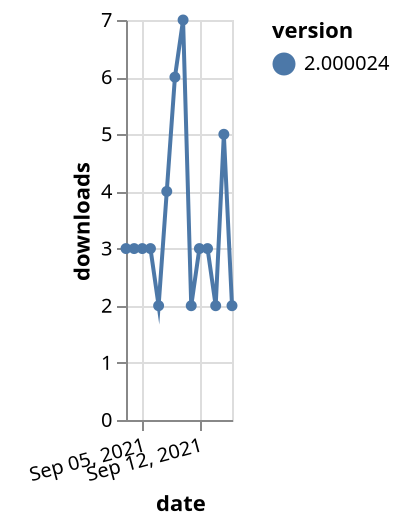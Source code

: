 {"$schema": "https://vega.github.io/schema/vega-lite/v5.json", "description": "A simple bar chart with embedded data.", "data": {"values": [{"date": "2021-09-03", "total": 3869, "delta": 3, "version": "2.000024"}, {"date": "2021-09-04", "total": 3872, "delta": 3, "version": "2.000024"}, {"date": "2021-09-05", "total": 3875, "delta": 3, "version": "2.000024"}, {"date": "2021-09-06", "total": 3878, "delta": 3, "version": "2.000024"}, {"date": "2021-09-07", "total": 3880, "delta": 2, "version": "2.000024"}, {"date": "2021-09-08", "total": 3884, "delta": 4, "version": "2.000024"}, {"date": "2021-09-09", "total": 3890, "delta": 6, "version": "2.000024"}, {"date": "2021-09-10", "total": 3897, "delta": 7, "version": "2.000024"}, {"date": "2021-09-11", "total": 3899, "delta": 2, "version": "2.000024"}, {"date": "2021-09-12", "total": 3902, "delta": 3, "version": "2.000024"}, {"date": "2021-09-13", "total": 3905, "delta": 3, "version": "2.000024"}, {"date": "2021-09-14", "total": 3907, "delta": 2, "version": "2.000024"}, {"date": "2021-09-15", "total": 3912, "delta": 5, "version": "2.000024"}, {"date": "2021-09-16", "total": 3914, "delta": 2, "version": "2.000024"}]}, "width": "container", "mark": {"type": "line", "point": {"filled": true}}, "encoding": {"x": {"field": "date", "type": "temporal", "timeUnit": "yearmonthdate", "title": "date", "axis": {"labelAngle": -15}}, "y": {"field": "delta", "type": "quantitative", "title": "downloads"}, "color": {"field": "version", "type": "nominal"}, "tooltip": {"field": "delta"}}}